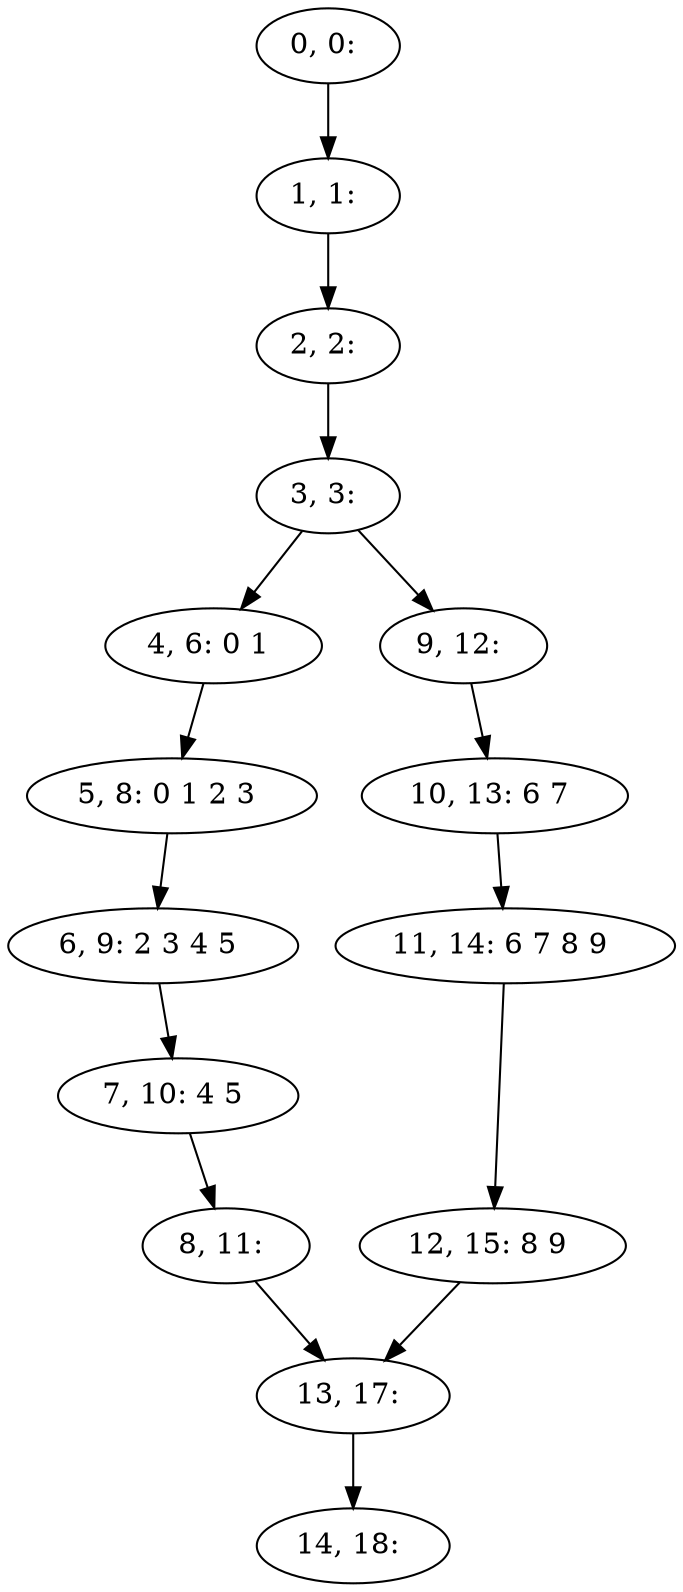 digraph G {
0[label="0, 0: "];
1[label="1, 1: "];
2[label="2, 2: "];
3[label="3, 3: "];
4[label="4, 6: 0 1 "];
5[label="5, 8: 0 1 2 3 "];
6[label="6, 9: 2 3 4 5 "];
7[label="7, 10: 4 5 "];
8[label="8, 11: "];
9[label="9, 12: "];
10[label="10, 13: 6 7 "];
11[label="11, 14: 6 7 8 9 "];
12[label="12, 15: 8 9 "];
13[label="13, 17: "];
14[label="14, 18: "];
0->1 ;
1->2 ;
2->3 ;
3->4 ;
3->9 ;
4->5 ;
5->6 ;
6->7 ;
7->8 ;
8->13 ;
9->10 ;
10->11 ;
11->12 ;
12->13 ;
13->14 ;
}
